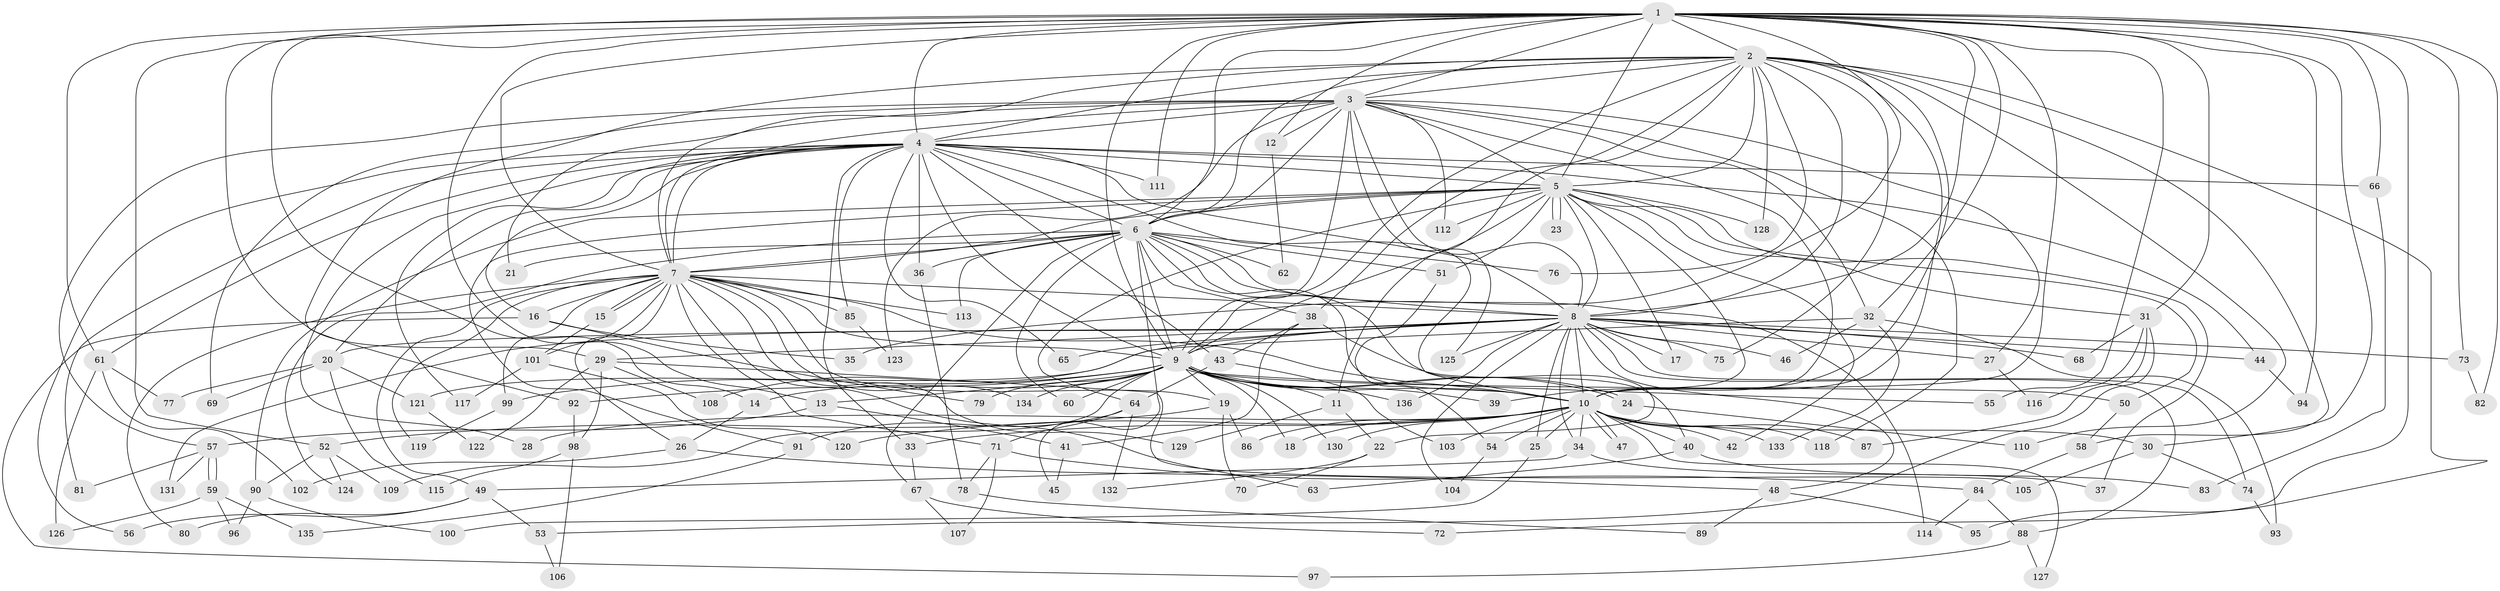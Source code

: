 // Generated by graph-tools (version 1.1) at 2025/45/03/09/25 04:45:15]
// undirected, 136 vertices, 297 edges
graph export_dot {
graph [start="1"]
  node [color=gray90,style=filled];
  1;
  2;
  3;
  4;
  5;
  6;
  7;
  8;
  9;
  10;
  11;
  12;
  13;
  14;
  15;
  16;
  17;
  18;
  19;
  20;
  21;
  22;
  23;
  24;
  25;
  26;
  27;
  28;
  29;
  30;
  31;
  32;
  33;
  34;
  35;
  36;
  37;
  38;
  39;
  40;
  41;
  42;
  43;
  44;
  45;
  46;
  47;
  48;
  49;
  50;
  51;
  52;
  53;
  54;
  55;
  56;
  57;
  58;
  59;
  60;
  61;
  62;
  63;
  64;
  65;
  66;
  67;
  68;
  69;
  70;
  71;
  72;
  73;
  74;
  75;
  76;
  77;
  78;
  79;
  80;
  81;
  82;
  83;
  84;
  85;
  86;
  87;
  88;
  89;
  90;
  91;
  92;
  93;
  94;
  95;
  96;
  97;
  98;
  99;
  100;
  101;
  102;
  103;
  104;
  105;
  106;
  107;
  108;
  109;
  110;
  111;
  112;
  113;
  114;
  115;
  116;
  117;
  118;
  119;
  120;
  121;
  122;
  123;
  124;
  125;
  126;
  127;
  128;
  129;
  130;
  131;
  132;
  133;
  134;
  135;
  136;
  1 -- 2;
  1 -- 3;
  1 -- 4;
  1 -- 5;
  1 -- 6;
  1 -- 7;
  1 -- 8;
  1 -- 9;
  1 -- 10;
  1 -- 12;
  1 -- 13;
  1 -- 14;
  1 -- 29;
  1 -- 30;
  1 -- 31;
  1 -- 32;
  1 -- 35;
  1 -- 52;
  1 -- 55;
  1 -- 61;
  1 -- 66;
  1 -- 72;
  1 -- 73;
  1 -- 82;
  1 -- 94;
  1 -- 111;
  2 -- 3;
  2 -- 4;
  2 -- 5;
  2 -- 6;
  2 -- 7;
  2 -- 8;
  2 -- 9;
  2 -- 10;
  2 -- 11;
  2 -- 38;
  2 -- 39;
  2 -- 58;
  2 -- 75;
  2 -- 76;
  2 -- 92;
  2 -- 95;
  2 -- 110;
  2 -- 128;
  3 -- 4;
  3 -- 5;
  3 -- 6;
  3 -- 7;
  3 -- 8;
  3 -- 9;
  3 -- 10;
  3 -- 12;
  3 -- 21;
  3 -- 27;
  3 -- 32;
  3 -- 57;
  3 -- 69;
  3 -- 112;
  3 -- 118;
  3 -- 123;
  3 -- 125;
  4 -- 5;
  4 -- 6;
  4 -- 7;
  4 -- 8;
  4 -- 9;
  4 -- 10;
  4 -- 16;
  4 -- 20;
  4 -- 28;
  4 -- 33;
  4 -- 36;
  4 -- 43;
  4 -- 44;
  4 -- 56;
  4 -- 61;
  4 -- 65;
  4 -- 66;
  4 -- 81;
  4 -- 85;
  4 -- 111;
  4 -- 117;
  5 -- 6;
  5 -- 7;
  5 -- 8;
  5 -- 9;
  5 -- 10;
  5 -- 17;
  5 -- 23;
  5 -- 23;
  5 -- 31;
  5 -- 37;
  5 -- 42;
  5 -- 50;
  5 -- 51;
  5 -- 64;
  5 -- 90;
  5 -- 91;
  5 -- 112;
  5 -- 128;
  6 -- 7;
  6 -- 8;
  6 -- 9;
  6 -- 10;
  6 -- 21;
  6 -- 22;
  6 -- 36;
  6 -- 38;
  6 -- 45;
  6 -- 51;
  6 -- 60;
  6 -- 62;
  6 -- 67;
  6 -- 76;
  6 -- 113;
  6 -- 114;
  6 -- 124;
  7 -- 8;
  7 -- 9;
  7 -- 10;
  7 -- 15;
  7 -- 15;
  7 -- 16;
  7 -- 19;
  7 -- 26;
  7 -- 49;
  7 -- 63;
  7 -- 71;
  7 -- 80;
  7 -- 85;
  7 -- 99;
  7 -- 101;
  7 -- 113;
  7 -- 119;
  7 -- 129;
  7 -- 134;
  8 -- 9;
  8 -- 10;
  8 -- 17;
  8 -- 20;
  8 -- 25;
  8 -- 27;
  8 -- 29;
  8 -- 34;
  8 -- 44;
  8 -- 46;
  8 -- 48;
  8 -- 65;
  8 -- 68;
  8 -- 73;
  8 -- 74;
  8 -- 75;
  8 -- 88;
  8 -- 104;
  8 -- 108;
  8 -- 125;
  8 -- 131;
  8 -- 136;
  9 -- 10;
  9 -- 11;
  9 -- 13;
  9 -- 14;
  9 -- 18;
  9 -- 19;
  9 -- 24;
  9 -- 24;
  9 -- 39;
  9 -- 50;
  9 -- 55;
  9 -- 60;
  9 -- 79;
  9 -- 92;
  9 -- 99;
  9 -- 109;
  9 -- 130;
  9 -- 134;
  9 -- 136;
  10 -- 18;
  10 -- 25;
  10 -- 28;
  10 -- 30;
  10 -- 33;
  10 -- 34;
  10 -- 40;
  10 -- 42;
  10 -- 47;
  10 -- 47;
  10 -- 54;
  10 -- 86;
  10 -- 87;
  10 -- 103;
  10 -- 118;
  10 -- 120;
  10 -- 127;
  10 -- 130;
  10 -- 133;
  11 -- 22;
  11 -- 129;
  12 -- 62;
  13 -- 41;
  13 -- 57;
  14 -- 26;
  15 -- 101;
  16 -- 35;
  16 -- 79;
  16 -- 97;
  19 -- 52;
  19 -- 70;
  19 -- 86;
  20 -- 69;
  20 -- 77;
  20 -- 115;
  20 -- 121;
  22 -- 70;
  22 -- 132;
  24 -- 110;
  25 -- 100;
  26 -- 48;
  26 -- 102;
  27 -- 116;
  29 -- 98;
  29 -- 105;
  29 -- 108;
  29 -- 122;
  30 -- 74;
  30 -- 105;
  31 -- 53;
  31 -- 68;
  31 -- 87;
  31 -- 116;
  32 -- 46;
  32 -- 93;
  32 -- 121;
  32 -- 133;
  33 -- 67;
  34 -- 37;
  34 -- 49;
  36 -- 78;
  38 -- 40;
  38 -- 41;
  38 -- 43;
  40 -- 63;
  40 -- 83;
  41 -- 45;
  43 -- 64;
  43 -- 103;
  44 -- 94;
  48 -- 89;
  48 -- 95;
  49 -- 53;
  49 -- 56;
  49 -- 80;
  50 -- 58;
  51 -- 54;
  52 -- 90;
  52 -- 109;
  52 -- 124;
  53 -- 106;
  54 -- 104;
  57 -- 59;
  57 -- 59;
  57 -- 81;
  57 -- 131;
  58 -- 84;
  59 -- 96;
  59 -- 126;
  59 -- 135;
  61 -- 77;
  61 -- 102;
  61 -- 126;
  64 -- 71;
  64 -- 91;
  64 -- 132;
  66 -- 83;
  67 -- 72;
  67 -- 107;
  71 -- 78;
  71 -- 84;
  71 -- 107;
  73 -- 82;
  74 -- 93;
  78 -- 89;
  84 -- 88;
  84 -- 114;
  85 -- 123;
  88 -- 97;
  88 -- 127;
  90 -- 96;
  90 -- 100;
  91 -- 135;
  92 -- 98;
  98 -- 106;
  98 -- 115;
  99 -- 119;
  101 -- 117;
  101 -- 120;
  121 -- 122;
}
